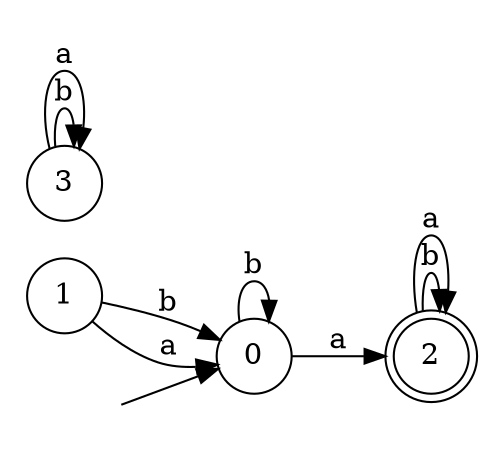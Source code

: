digraph {
  rankdir=LR;
  0 [label="0", shape = circle];
  0 -> 0 [label="b"];
  0 -> 2 [label="a"];
  1 [label="1", shape = circle];
  1 -> 0 [label="b"];
  1 -> 0 [label="a"];
  2 [label="2", shape = doublecircle];
  2 -> 2 [label="b"];
  2 -> 2 [label="a"];
  3 [label="3", shape = circle];
  3 -> 3 [label="b"];
  3 -> 3 [label="a"];
  4 [label="", shape = plaintext];
  4 -> 0 [label=""];
}
